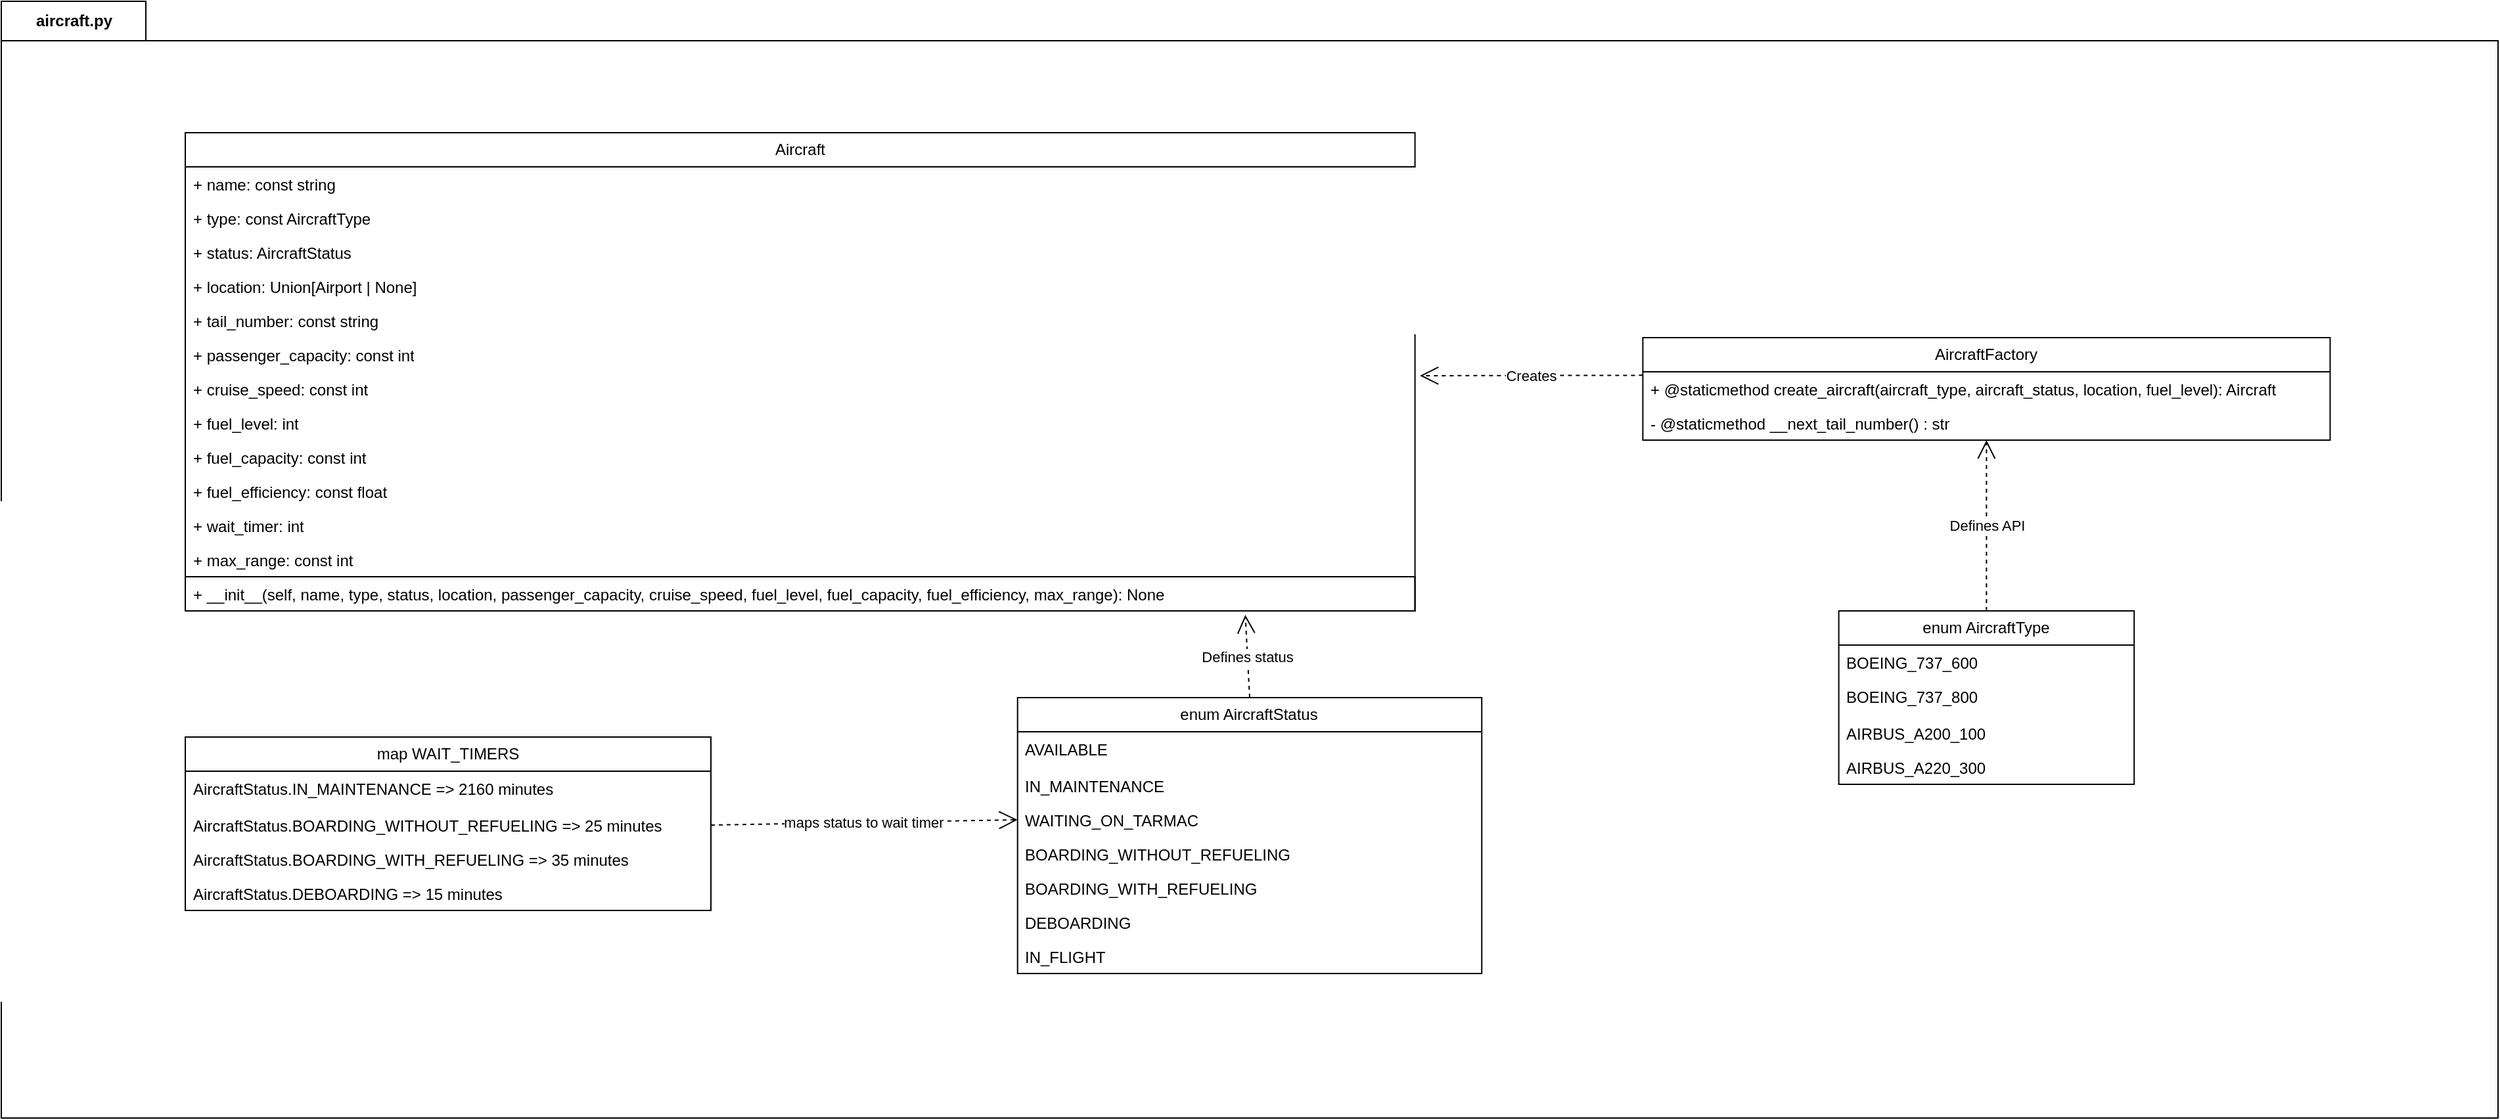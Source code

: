 <mxfile>
    <diagram id="KyVGrQpdg-2cfJXGxOOw" name="Page-1">
        <mxGraphModel dx="2927" dy="2007" grid="1" gridSize="10" guides="1" tooltips="1" connect="1" arrows="1" fold="1" page="1" pageScale="1" pageWidth="850" pageHeight="1100" math="0" shadow="0">
            <root>
                <mxCell id="0"/>
                <mxCell id="1" parent="0"/>
                <mxCell id="2" value="aircraft.py" style="shape=folder;fontStyle=1;tabWidth=110;tabHeight=30;tabPosition=left;html=1;boundedLbl=1;labelInHeader=1;container=1;collapsible=0;" parent="1" vertex="1">
                    <mxGeometry x="-625" y="-30" width="1900" height="850" as="geometry"/>
                </mxCell>
                <mxCell id="3" value="" style="html=1;strokeColor=none;resizeWidth=1;resizeHeight=1;fillColor=none;part=1;connectable=0;allowArrows=0;deletable=0;" parent="2" vertex="1">
                    <mxGeometry width="1878.652" height="595" relative="1" as="geometry">
                        <mxPoint y="30" as="offset"/>
                    </mxGeometry>
                </mxCell>
                <mxCell id="32" value="&lt;div&gt;Creates&lt;/div&gt;" style="endArrow=open;endSize=12;dashed=1;html=1;rounded=0;entryX=1.004;entryY=0.115;entryDx=0;entryDy=0;entryPerimeter=0;exitX=0;exitY=0.103;exitDx=0;exitDy=0;exitPerimeter=0;" parent="2" source="30" target="18" edge="1">
                    <mxGeometry width="160" relative="1" as="geometry">
                        <mxPoint x="1461.174" y="307.217" as="sourcePoint"/>
                        <mxPoint x="1332.719" y="330" as="targetPoint"/>
                    </mxGeometry>
                </mxCell>
                <mxCell id="12" value="Aircraft" style="swimlane;fontStyle=0;childLayout=stackLayout;horizontal=1;startSize=26;fillColor=none;horizontalStack=0;resizeParent=1;resizeParentMax=0;resizeLast=0;collapsible=1;marginBottom=0;whiteSpace=wrap;html=1;" parent="2" vertex="1">
                    <mxGeometry x="140" y="100" width="935.81" height="364" as="geometry"/>
                </mxCell>
                <mxCell id="13" value="+ name: const string" style="text;strokeColor=none;fillColor=none;align=left;verticalAlign=top;spacingLeft=4;spacingRight=4;overflow=hidden;rotatable=0;points=[[0,0.5],[1,0.5]];portConstraint=eastwest;whiteSpace=wrap;html=1;" parent="12" vertex="1">
                    <mxGeometry y="26" width="935.81" height="26" as="geometry"/>
                </mxCell>
                <mxCell id="14" value="+ type: const AircraftType" style="text;strokeColor=none;fillColor=none;align=left;verticalAlign=top;spacingLeft=4;spacingRight=4;overflow=hidden;rotatable=0;points=[[0,0.5],[1,0.5]];portConstraint=eastwest;whiteSpace=wrap;html=1;" parent="12" vertex="1">
                    <mxGeometry y="52" width="935.81" height="26" as="geometry"/>
                </mxCell>
                <mxCell id="33" value="+ status: AircraftStatus" style="text;strokeColor=none;fillColor=none;align=left;verticalAlign=top;spacingLeft=4;spacingRight=4;overflow=hidden;rotatable=0;points=[[0,0.5],[1,0.5]];portConstraint=eastwest;whiteSpace=wrap;html=1;" parent="12" vertex="1">
                    <mxGeometry y="78" width="935.81" height="26" as="geometry"/>
                </mxCell>
                <mxCell id="43" value="+ location: Union[Airport | None]" style="text;strokeColor=none;fillColor=none;align=left;verticalAlign=top;spacingLeft=4;spacingRight=4;overflow=hidden;rotatable=0;points=[[0,0.5],[1,0.5]];portConstraint=eastwest;whiteSpace=wrap;html=1;" parent="12" vertex="1">
                    <mxGeometry y="104" width="935.81" height="26" as="geometry"/>
                </mxCell>
                <mxCell id="16" value="+ tail_number: const string" style="text;strokeColor=none;fillColor=none;align=left;verticalAlign=top;spacingLeft=4;spacingRight=4;overflow=hidden;rotatable=0;points=[[0,0.5],[1,0.5]];portConstraint=eastwest;whiteSpace=wrap;html=1;" parent="12" vertex="1">
                    <mxGeometry y="130" width="935.81" height="26" as="geometry"/>
                </mxCell>
                <mxCell id="17" value="+ passenger_capacity: const int" style="text;strokeColor=none;fillColor=none;align=left;verticalAlign=top;spacingLeft=4;spacingRight=4;overflow=hidden;rotatable=0;points=[[0,0.5],[1,0.5]];portConstraint=eastwest;whiteSpace=wrap;html=1;" parent="12" vertex="1">
                    <mxGeometry y="156" width="935.81" height="26" as="geometry"/>
                </mxCell>
                <mxCell id="18" value="+ cruise_speed: const int" style="text;strokeColor=none;fillColor=none;align=left;verticalAlign=top;spacingLeft=4;spacingRight=4;overflow=hidden;rotatable=0;points=[[0,0.5],[1,0.5]];portConstraint=eastwest;whiteSpace=wrap;html=1;" parent="12" vertex="1">
                    <mxGeometry y="182" width="935.81" height="26" as="geometry"/>
                </mxCell>
                <mxCell id="19" value="+ fuel_level: int" style="text;strokeColor=none;fillColor=none;align=left;verticalAlign=top;spacingLeft=4;spacingRight=4;overflow=hidden;rotatable=0;points=[[0,0.5],[1,0.5]];portConstraint=eastwest;whiteSpace=wrap;html=1;" parent="12" vertex="1">
                    <mxGeometry y="208" width="935.81" height="26" as="geometry"/>
                </mxCell>
                <mxCell id="20" value="+ fuel_capacity: const int" style="text;strokeColor=none;fillColor=none;align=left;verticalAlign=top;spacingLeft=4;spacingRight=4;overflow=hidden;rotatable=0;points=[[0,0.5],[1,0.5]];portConstraint=eastwest;whiteSpace=wrap;html=1;" parent="12" vertex="1">
                    <mxGeometry y="234" width="935.81" height="26" as="geometry"/>
                </mxCell>
                <mxCell id="22" value="+ fuel_efficiency: const float" style="text;strokeColor=none;fillColor=none;align=left;verticalAlign=top;spacingLeft=4;spacingRight=4;overflow=hidden;rotatable=0;points=[[0,0.5],[1,0.5]];portConstraint=eastwest;whiteSpace=wrap;html=1;" parent="12" vertex="1">
                    <mxGeometry y="260" width="935.81" height="26" as="geometry"/>
                </mxCell>
                <mxCell id="44" value="+ wait_timer: int" style="text;strokeColor=none;fillColor=none;align=left;verticalAlign=top;spacingLeft=4;spacingRight=4;overflow=hidden;rotatable=0;points=[[0,0.5],[1,0.5]];portConstraint=eastwest;whiteSpace=wrap;html=1;" parent="12" vertex="1">
                    <mxGeometry y="286" width="935.81" height="26" as="geometry"/>
                </mxCell>
                <mxCell id="21" value="+ max_range: const int" style="text;strokeColor=none;fillColor=none;align=left;verticalAlign=top;spacingLeft=4;spacingRight=4;overflow=hidden;rotatable=0;points=[[0,0.5],[1,0.5]];portConstraint=eastwest;whiteSpace=wrap;html=1;" parent="12" vertex="1">
                    <mxGeometry y="312" width="935.81" height="26" as="geometry"/>
                </mxCell>
                <mxCell id="23" value="+ __init__(self, name, type, status, location, passenger_capacity, cruise_speed, fuel_level, fuel_capacity, fuel_efficiency, max_range): None" style="text;strokeColor=default;fillColor=none;align=left;verticalAlign=top;spacingLeft=4;spacingRight=4;overflow=hidden;rotatable=0;points=[[0,0.5],[1,0.5]];portConstraint=eastwest;whiteSpace=wrap;html=1;" parent="12" vertex="1">
                    <mxGeometry y="338" width="935.81" height="26" as="geometry"/>
                </mxCell>
                <mxCell id="31" value="&lt;div&gt;Defines API&lt;/div&gt;" style="endArrow=open;endSize=12;dashed=1;html=1;rounded=0;exitX=0.5;exitY=0;exitDx=0;exitDy=0;" parent="2" source="24" target="45" edge="1">
                    <mxGeometry width="160" relative="1" as="geometry">
                        <mxPoint x="1589.628" y="428" as="sourcePoint"/>
                        <mxPoint x="1846.538" y="428" as="targetPoint"/>
                    </mxGeometry>
                </mxCell>
                <mxCell id="24" value="enum AircraftType" style="swimlane;fontStyle=0;childLayout=stackLayout;horizontal=1;startSize=26;fillColor=none;horizontalStack=0;resizeParent=1;resizeParentMax=0;resizeLast=0;collapsible=1;marginBottom=0;whiteSpace=wrap;html=1;" parent="2" vertex="1">
                    <mxGeometry x="1398.311" y="464" width="224.796" height="132" as="geometry"/>
                </mxCell>
                <mxCell id="25" value="BOEING_737_600" style="text;strokeColor=none;fillColor=none;align=left;verticalAlign=top;spacingLeft=4;spacingRight=4;overflow=hidden;rotatable=0;points=[[0,0.5],[1,0.5]];portConstraint=eastwest;whiteSpace=wrap;html=1;" parent="24" vertex="1">
                    <mxGeometry y="26" width="224.796" height="26" as="geometry"/>
                </mxCell>
                <mxCell id="26" value="BOEING_737_800" style="text;strokeColor=none;fillColor=none;align=left;verticalAlign=top;spacingLeft=4;spacingRight=4;overflow=hidden;rotatable=0;points=[[0,0.5],[1,0.5]];portConstraint=eastwest;whiteSpace=wrap;html=1;" parent="24" vertex="1">
                    <mxGeometry y="52" width="224.796" height="28" as="geometry"/>
                </mxCell>
                <mxCell id="27" value="AIRBUS_A200_100" style="text;strokeColor=none;fillColor=none;align=left;verticalAlign=top;spacingLeft=4;spacingRight=4;overflow=hidden;rotatable=0;points=[[0,0.5],[1,0.5]];portConstraint=eastwest;whiteSpace=wrap;html=1;" parent="24" vertex="1">
                    <mxGeometry y="80" width="224.796" height="26" as="geometry"/>
                </mxCell>
                <mxCell id="28" value="AIRBUS_A220_300" style="text;strokeColor=none;fillColor=none;align=left;verticalAlign=top;spacingLeft=4;spacingRight=4;overflow=hidden;rotatable=0;points=[[0,0.5],[1,0.5]];portConstraint=eastwest;whiteSpace=wrap;html=1;" parent="24" vertex="1">
                    <mxGeometry y="106" width="224.796" height="26" as="geometry"/>
                </mxCell>
                <mxCell id="29" value="AircraftFactory" style="swimlane;fontStyle=0;childLayout=stackLayout;horizontal=1;startSize=26;fillColor=none;horizontalStack=0;resizeParent=1;resizeParentMax=0;resizeLast=0;collapsible=1;marginBottom=0;whiteSpace=wrap;html=1;" parent="2" vertex="1">
                    <mxGeometry x="1249.197" y="256" width="523.034" height="78" as="geometry"/>
                </mxCell>
                <mxCell id="30" value="+ @staticmethod create_aircraft(aircraft_type, aircraft_status, location, fuel_level): Aircraft" style="text;strokeColor=none;fillColor=none;align=left;verticalAlign=top;spacingLeft=4;spacingRight=4;overflow=hidden;rotatable=0;points=[[0,0.5],[1,0.5]];portConstraint=eastwest;whiteSpace=wrap;html=1;" parent="29" vertex="1">
                    <mxGeometry y="26" width="523.034" height="26" as="geometry"/>
                </mxCell>
                <mxCell id="45" value="- @staticmethod __next_tail_number() : str" style="text;strokeColor=none;fillColor=none;align=left;verticalAlign=top;spacingLeft=4;spacingRight=4;overflow=hidden;rotatable=0;points=[[0,0.5],[1,0.5]];portConstraint=eastwest;whiteSpace=wrap;html=1;" vertex="1" parent="29">
                    <mxGeometry y="52" width="523.034" height="26" as="geometry"/>
                </mxCell>
                <mxCell id="34" value="enum AircraftStatus" style="swimlane;fontStyle=0;childLayout=stackLayout;horizontal=1;startSize=26;fillColor=none;horizontalStack=0;resizeParent=1;resizeParentMax=0;resizeLast=0;collapsible=1;marginBottom=0;whiteSpace=wrap;html=1;" parent="2" vertex="1">
                    <mxGeometry x="773.371" y="530" width="353.251" height="210" as="geometry"/>
                </mxCell>
                <mxCell id="36" value="AVAILABLE" style="text;strokeColor=none;fillColor=none;align=left;verticalAlign=top;spacingLeft=4;spacingRight=4;overflow=hidden;rotatable=0;points=[[0,0.5],[1,0.5]];portConstraint=eastwest;whiteSpace=wrap;html=1;" parent="34" vertex="1">
                    <mxGeometry y="26" width="353.251" height="28" as="geometry"/>
                </mxCell>
                <mxCell id="37" value="IN_MAINTENANCE" style="text;strokeColor=none;fillColor=none;align=left;verticalAlign=top;spacingLeft=4;spacingRight=4;overflow=hidden;rotatable=0;points=[[0,0.5],[1,0.5]];portConstraint=eastwest;whiteSpace=wrap;html=1;" parent="34" vertex="1">
                    <mxGeometry y="54" width="353.251" height="26" as="geometry"/>
                </mxCell>
                <mxCell id="38" value="WAITING_ON_TARMAC" style="text;strokeColor=none;fillColor=none;align=left;verticalAlign=top;spacingLeft=4;spacingRight=4;overflow=hidden;rotatable=0;points=[[0,0.5],[1,0.5]];portConstraint=eastwest;whiteSpace=wrap;html=1;" parent="34" vertex="1">
                    <mxGeometry y="80" width="353.251" height="26" as="geometry"/>
                </mxCell>
                <mxCell id="39" value="BOARDING_WITHOUT_REFUELING" style="text;strokeColor=none;fillColor=none;align=left;verticalAlign=top;spacingLeft=4;spacingRight=4;overflow=hidden;rotatable=0;points=[[0,0.5],[1,0.5]];portConstraint=eastwest;whiteSpace=wrap;html=1;" parent="34" vertex="1">
                    <mxGeometry y="106" width="353.251" height="26" as="geometry"/>
                </mxCell>
                <mxCell id="40" value="BOARDING_WITH_REFUELING" style="text;strokeColor=none;fillColor=none;align=left;verticalAlign=top;spacingLeft=4;spacingRight=4;overflow=hidden;rotatable=0;points=[[0,0.5],[1,0.5]];portConstraint=eastwest;whiteSpace=wrap;html=1;" parent="34" vertex="1">
                    <mxGeometry y="132" width="353.251" height="26" as="geometry"/>
                </mxCell>
                <mxCell id="41" value="DEBOARDING" style="text;strokeColor=none;fillColor=none;align=left;verticalAlign=top;spacingLeft=4;spacingRight=4;overflow=hidden;rotatable=0;points=[[0,0.5],[1,0.5]];portConstraint=eastwest;whiteSpace=wrap;html=1;" parent="34" vertex="1">
                    <mxGeometry y="158" width="353.251" height="26" as="geometry"/>
                </mxCell>
                <mxCell id="42" value="IN_FLIGHT" style="text;strokeColor=none;fillColor=none;align=left;verticalAlign=top;spacingLeft=4;spacingRight=4;overflow=hidden;rotatable=0;points=[[0,0.5],[1,0.5]];portConstraint=eastwest;whiteSpace=wrap;html=1;" parent="34" vertex="1">
                    <mxGeometry y="184" width="353.251" height="26" as="geometry"/>
                </mxCell>
                <mxCell id="46" value="Defines status" style="endArrow=open;endSize=12;dashed=1;html=1;rounded=0;exitX=0.5;exitY=0;exitDx=0;exitDy=0;entryX=0.862;entryY=1.116;entryDx=0;entryDy=0;entryPerimeter=0;" edge="1" parent="2" source="34" target="23">
                    <mxGeometry width="160" relative="1" as="geometry">
                        <mxPoint x="1034.827" y="529.498" as="sourcePoint"/>
                        <mxPoint x="606" y="467" as="targetPoint"/>
                    </mxGeometry>
                </mxCell>
                <mxCell id="47" value="map WAIT_TIMERS" style="swimlane;fontStyle=0;childLayout=stackLayout;horizontal=1;startSize=26;fillColor=none;horizontalStack=0;resizeParent=1;resizeParentMax=0;resizeLast=0;collapsible=1;marginBottom=0;whiteSpace=wrap;html=1;" vertex="1" parent="2">
                    <mxGeometry x="140.001" y="560" width="400" height="132" as="geometry"/>
                </mxCell>
                <mxCell id="48" value="AircraftStatus.IN_MAINTENANCE =&amp;gt; 2160 minutes" style="text;strokeColor=none;fillColor=none;align=left;verticalAlign=top;spacingLeft=4;spacingRight=4;overflow=hidden;rotatable=0;points=[[0,0.5],[1,0.5]];portConstraint=eastwest;whiteSpace=wrap;html=1;" vertex="1" parent="47">
                    <mxGeometry y="26" width="400" height="28" as="geometry"/>
                </mxCell>
                <mxCell id="49" value="AircraftStatus.BOARDING_WITHOUT_REFUELING =&amp;gt; 25 minutes" style="text;strokeColor=none;fillColor=none;align=left;verticalAlign=top;spacingLeft=4;spacingRight=4;overflow=hidden;rotatable=0;points=[[0,0.5],[1,0.5]];portConstraint=eastwest;whiteSpace=wrap;html=1;" vertex="1" parent="47">
                    <mxGeometry y="54" width="400" height="26" as="geometry"/>
                </mxCell>
                <mxCell id="55" value="AircraftStatus.BOARDING_WITH_REFUELING =&amp;gt; 35 minutes" style="text;strokeColor=none;fillColor=none;align=left;verticalAlign=top;spacingLeft=4;spacingRight=4;overflow=hidden;rotatable=0;points=[[0,0.5],[1,0.5]];portConstraint=eastwest;whiteSpace=wrap;html=1;" vertex="1" parent="47">
                    <mxGeometry y="80" width="400" height="26" as="geometry"/>
                </mxCell>
                <mxCell id="50" value="AircraftStatus.DEBOARDING =&amp;gt; 15 minutes" style="text;strokeColor=none;fillColor=none;align=left;verticalAlign=top;spacingLeft=4;spacingRight=4;overflow=hidden;rotatable=0;points=[[0,0.5],[1,0.5]];portConstraint=eastwest;whiteSpace=wrap;html=1;" vertex="1" parent="47">
                    <mxGeometry y="106" width="400" height="26" as="geometry"/>
                </mxCell>
                <mxCell id="57" value="maps status to wait timer" style="endArrow=open;endSize=12;dashed=1;html=1;rounded=0;exitX=1;exitY=0.5;exitDx=0;exitDy=0;entryX=0;entryY=0.5;entryDx=0;entryDy=0;" edge="1" parent="2" source="49" target="38">
                    <mxGeometry width="160" relative="1" as="geometry">
                        <mxPoint x="644.999" y="750" as="sourcePoint"/>
                        <mxPoint x="645.003" y="620" as="targetPoint"/>
                    </mxGeometry>
                </mxCell>
            </root>
        </mxGraphModel>
    </diagram>
</mxfile>